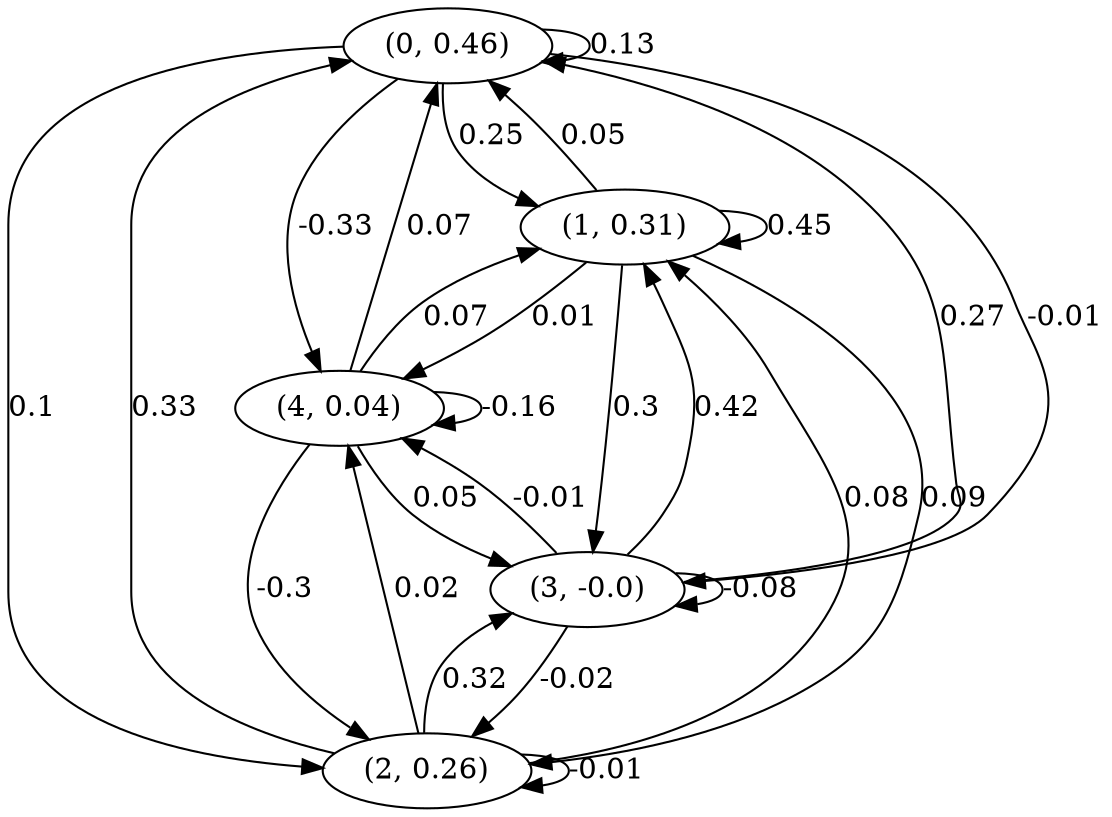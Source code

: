 digraph {
    0 [ label = "(0, 0.46)" ]
    1 [ label = "(1, 0.31)" ]
    2 [ label = "(2, 0.26)" ]
    3 [ label = "(3, -0.0)" ]
    4 [ label = "(4, 0.04)" ]
    0 -> 0 [ label = "0.13" ]
    1 -> 1 [ label = "0.45" ]
    2 -> 2 [ label = "-0.01" ]
    3 -> 3 [ label = "-0.08" ]
    4 -> 4 [ label = "-0.16" ]
    1 -> 0 [ label = "0.05" ]
    2 -> 0 [ label = "0.33" ]
    3 -> 0 [ label = "0.27" ]
    4 -> 0 [ label = "0.07" ]
    0 -> 1 [ label = "0.25" ]
    2 -> 1 [ label = "0.08" ]
    3 -> 1 [ label = "0.42" ]
    4 -> 1 [ label = "0.07" ]
    0 -> 2 [ label = "0.1" ]
    1 -> 2 [ label = "0.09" ]
    3 -> 2 [ label = "-0.02" ]
    4 -> 2 [ label = "-0.3" ]
    0 -> 3 [ label = "-0.01" ]
    1 -> 3 [ label = "0.3" ]
    2 -> 3 [ label = "0.32" ]
    4 -> 3 [ label = "0.05" ]
    0 -> 4 [ label = "-0.33" ]
    1 -> 4 [ label = "0.01" ]
    2 -> 4 [ label = "0.02" ]
    3 -> 4 [ label = "-0.01" ]
}

